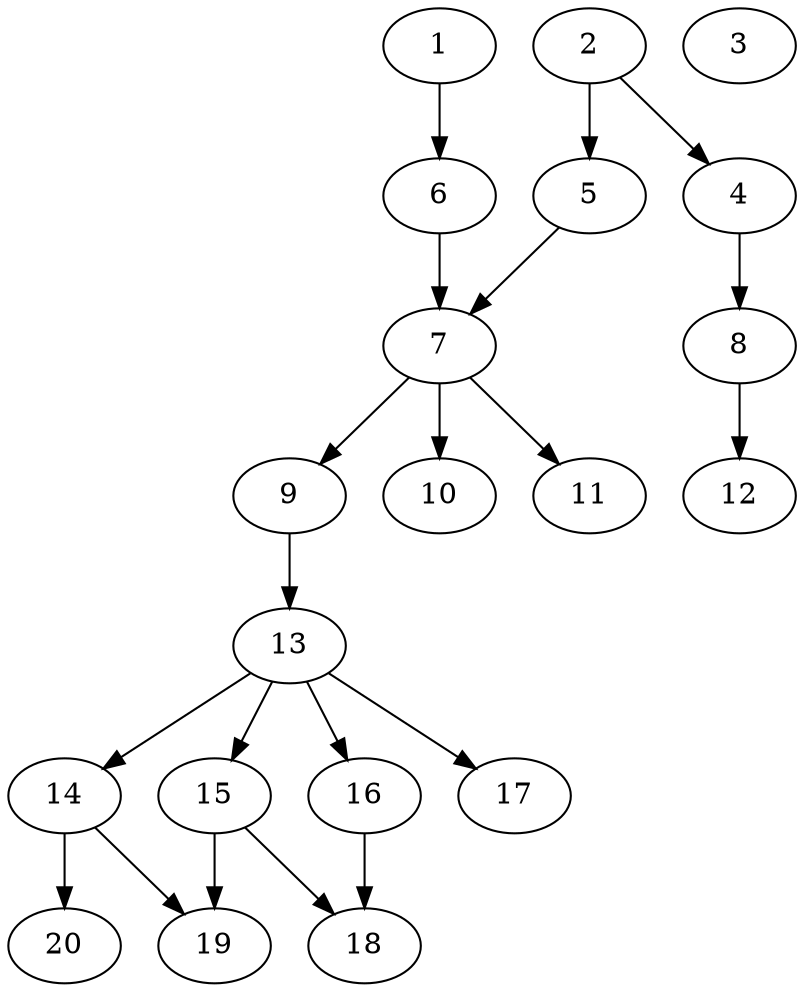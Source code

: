 // DAG automatically generated by daggen at Sat Jul 27 15:35:20 2019
// ./daggen --dot -n 20 --ccr 0.4 --fat 0.4 --regular 0.5 --density 0.5 --mindata 5242880 --maxdata 52428800 
digraph G {
  1 [size="118435840", alpha="0.12", expect_size="47374336"] 
  1 -> 6 [size ="47374336"]
  2 [size="105999360", alpha="0.12", expect_size="42399744"] 
  2 -> 4 [size ="42399744"]
  2 -> 5 [size ="42399744"]
  3 [size="36840960", alpha="0.13", expect_size="14736384"] 
  4 [size="124889600", alpha="0.03", expect_size="49955840"] 
  4 -> 8 [size ="49955840"]
  5 [size="59100160", alpha="0.17", expect_size="23640064"] 
  5 -> 7 [size ="23640064"]
  6 [size="66616320", alpha="0.12", expect_size="26646528"] 
  6 -> 7 [size ="26646528"]
  7 [size="33026560", alpha="0.08", expect_size="13210624"] 
  7 -> 9 [size ="13210624"]
  7 -> 10 [size ="13210624"]
  7 -> 11 [size ="13210624"]
  8 [size="36776960", alpha="0.13", expect_size="14710784"] 
  8 -> 12 [size ="14710784"]
  9 [size="119032320", alpha="0.02", expect_size="47612928"] 
  9 -> 13 [size ="47612928"]
  10 [size="109424640", alpha="0.19", expect_size="43769856"] 
  11 [size="99348480", alpha="0.06", expect_size="39739392"] 
  12 [size="51171840", alpha="0.05", expect_size="20468736"] 
  13 [size="124080640", alpha="0.13", expect_size="49632256"] 
  13 -> 14 [size ="49632256"]
  13 -> 15 [size ="49632256"]
  13 -> 16 [size ="49632256"]
  13 -> 17 [size ="49632256"]
  14 [size="83430400", alpha="0.19", expect_size="33372160"] 
  14 -> 19 [size ="33372160"]
  14 -> 20 [size ="33372160"]
  15 [size="100669440", alpha="0.05", expect_size="40267776"] 
  15 -> 18 [size ="40267776"]
  15 -> 19 [size ="40267776"]
  16 [size="82777600", alpha="0.11", expect_size="33111040"] 
  16 -> 18 [size ="33111040"]
  17 [size="36334080", alpha="0.16", expect_size="14533632"] 
  18 [size="86154240", alpha="0.11", expect_size="34461696"] 
  19 [size="42649600", alpha="0.20", expect_size="17059840"] 
  20 [size="56704000", alpha="0.12", expect_size="22681600"] 
}
